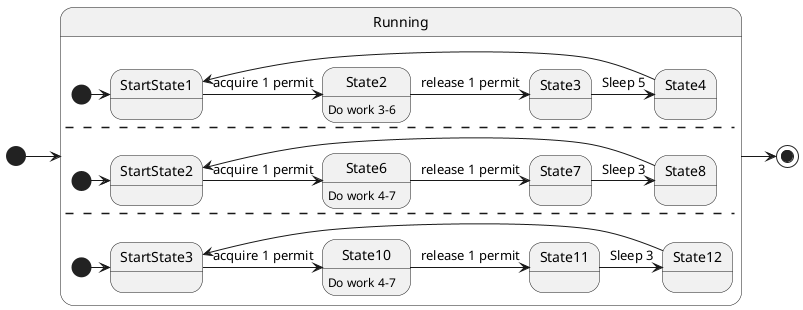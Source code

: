 @startuml

[*] -> Running

state Running{

    [*] -> StartState1
    StartState1 -> State2 : acquire 1 permit
    State2 : Do work 3-6
    State2 -> State3 : release 1 permit
    State3 -> State4 : Sleep 5
    State4 -> StartState1

    --
    [*] -> StartState2
    StartState2 -> State6 : acquire 1 permit
    State6 : Do work 4-7
    State6 -> State7 : release 1 permit
    State7 -> State8 : Sleep 3
    State8 -> StartState2

    --
    [*] -> StartState3
    StartState3 -> State10 : acquire 1 permit
    State10 : Do work 4-7
    State10 -> State11 : release 1 permit
    State11 -> State12 : Sleep 3
    State12 -> StartState3

}
Running -> [*]
@enduml